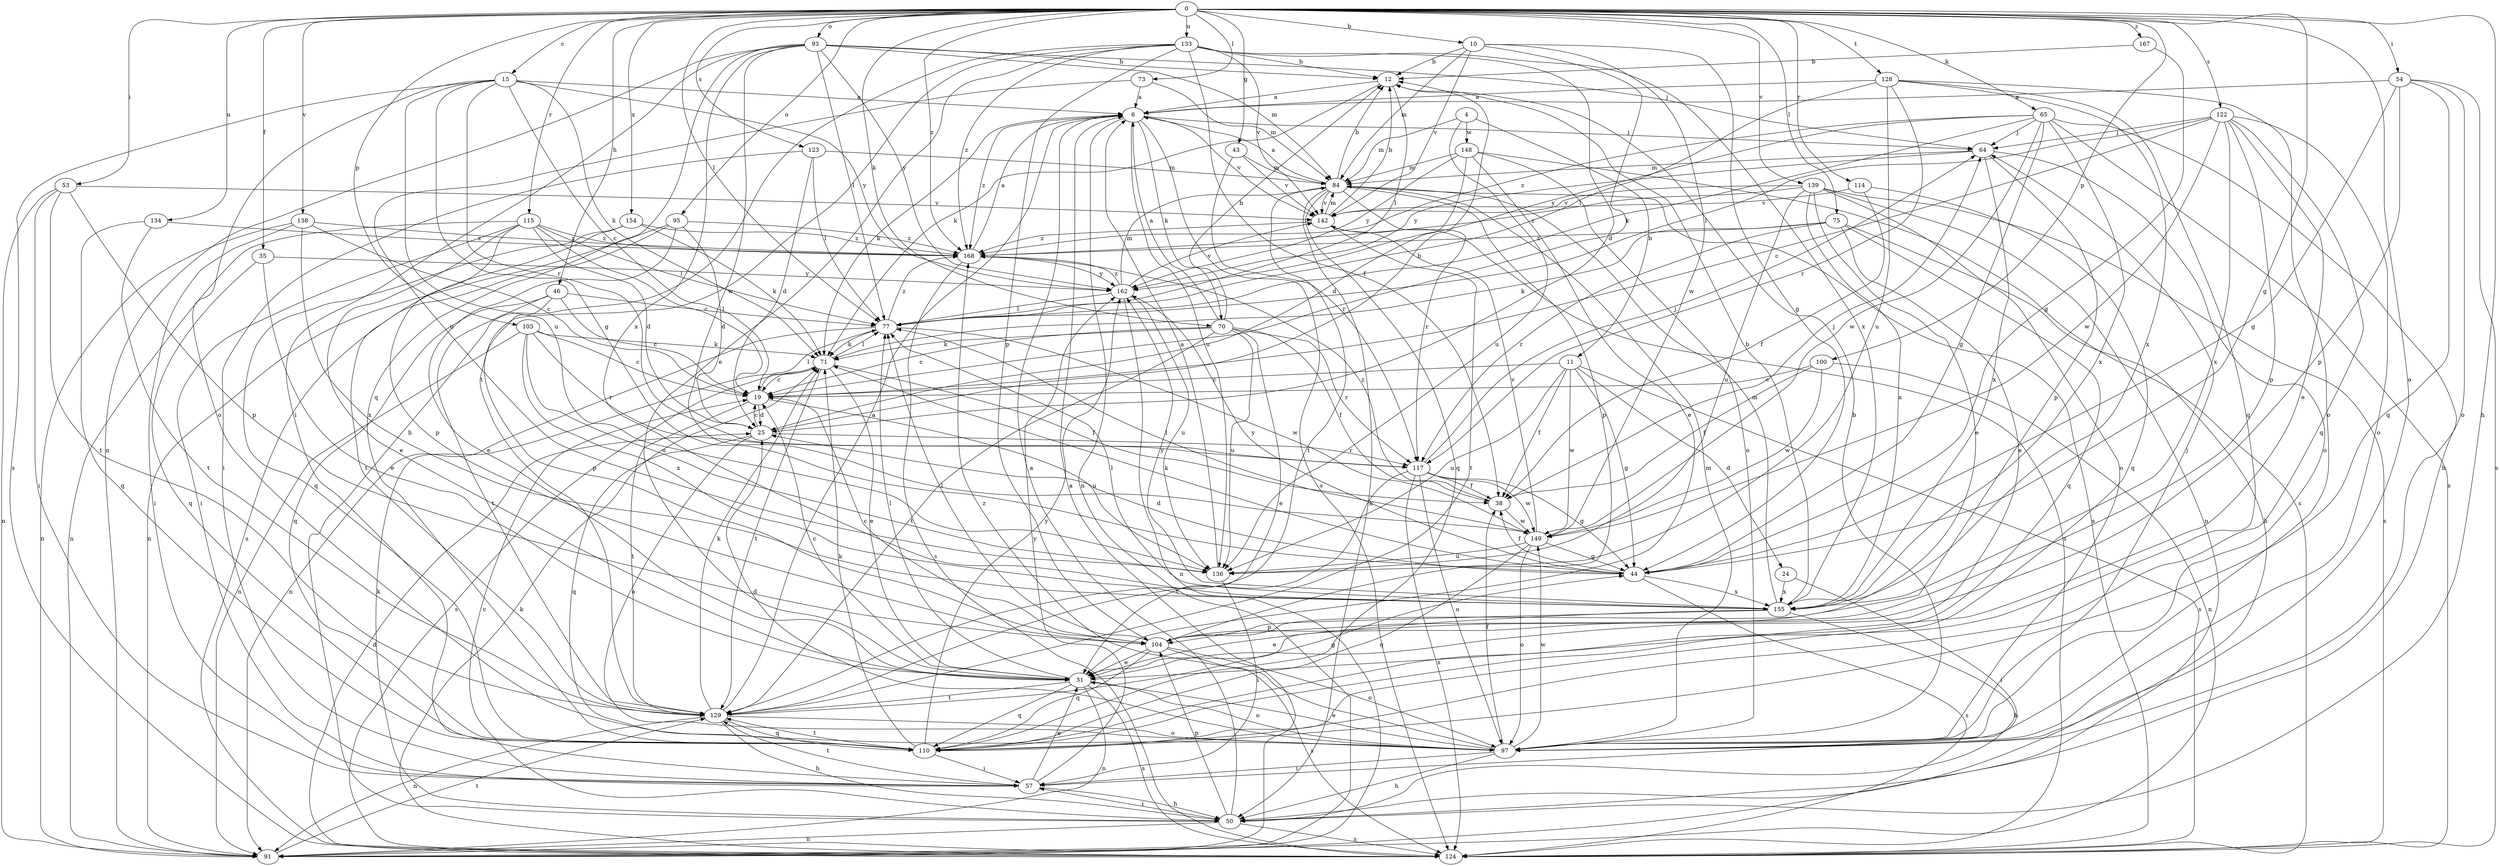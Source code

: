 strict digraph  {
0;
4;
6;
10;
11;
12;
15;
19;
24;
25;
31;
35;
38;
43;
44;
46;
50;
53;
54;
57;
64;
65;
70;
71;
73;
75;
77;
84;
91;
93;
95;
97;
100;
103;
104;
110;
114;
115;
117;
122;
123;
124;
128;
129;
133;
134;
136;
138;
139;
142;
148;
149;
154;
155;
162;
167;
168;
0 -> 10  [label=b];
0 -> 15  [label=c];
0 -> 35  [label=f];
0 -> 43  [label=g];
0 -> 44  [label=g];
0 -> 46  [label=h];
0 -> 50  [label=h];
0 -> 53  [label=i];
0 -> 54  [label=i];
0 -> 65  [label=k];
0 -> 70  [label=k];
0 -> 73  [label=l];
0 -> 75  [label=l];
0 -> 77  [label=l];
0 -> 93  [label=o];
0 -> 95  [label=o];
0 -> 97  [label=o];
0 -> 100  [label=p];
0 -> 103  [label=p];
0 -> 114  [label=r];
0 -> 115  [label=r];
0 -> 122  [label=s];
0 -> 123  [label=s];
0 -> 128  [label=t];
0 -> 133  [label=u];
0 -> 134  [label=u];
0 -> 138  [label=v];
0 -> 139  [label=v];
0 -> 154  [label=x];
0 -> 167  [label=z];
0 -> 168  [label=z];
4 -> 11  [label=b];
4 -> 84  [label=m];
4 -> 136  [label=u];
4 -> 148  [label=w];
6 -> 64  [label=j];
6 -> 70  [label=k];
6 -> 71  [label=k];
6 -> 91  [label=n];
6 -> 124  [label=s];
6 -> 136  [label=u];
6 -> 142  [label=v];
6 -> 168  [label=z];
10 -> 12  [label=b];
10 -> 19  [label=c];
10 -> 44  [label=g];
10 -> 84  [label=m];
10 -> 142  [label=v];
10 -> 149  [label=w];
11 -> 19  [label=c];
11 -> 24  [label=d];
11 -> 38  [label=f];
11 -> 44  [label=g];
11 -> 124  [label=s];
11 -> 136  [label=u];
11 -> 149  [label=w];
12 -> 6  [label=a];
12 -> 71  [label=k];
12 -> 77  [label=l];
15 -> 6  [label=a];
15 -> 19  [label=c];
15 -> 44  [label=g];
15 -> 71  [label=k];
15 -> 97  [label=o];
15 -> 117  [label=r];
15 -> 124  [label=s];
15 -> 136  [label=u];
15 -> 162  [label=y];
19 -> 25  [label=d];
19 -> 77  [label=l];
19 -> 129  [label=t];
19 -> 136  [label=u];
24 -> 57  [label=i];
24 -> 155  [label=x];
25 -> 12  [label=b];
25 -> 19  [label=c];
25 -> 97  [label=o];
25 -> 110  [label=q];
25 -> 117  [label=r];
31 -> 19  [label=c];
31 -> 77  [label=l];
31 -> 91  [label=n];
31 -> 97  [label=o];
31 -> 110  [label=q];
31 -> 124  [label=s];
31 -> 129  [label=t];
35 -> 31  [label=e];
35 -> 110  [label=q];
35 -> 162  [label=y];
38 -> 64  [label=j];
38 -> 149  [label=w];
38 -> 168  [label=z];
43 -> 84  [label=m];
43 -> 117  [label=r];
43 -> 142  [label=v];
44 -> 25  [label=d];
44 -> 38  [label=f];
44 -> 71  [label=k];
44 -> 124  [label=s];
44 -> 155  [label=x];
44 -> 162  [label=y];
46 -> 19  [label=c];
46 -> 77  [label=l];
46 -> 104  [label=p];
46 -> 110  [label=q];
46 -> 129  [label=t];
50 -> 6  [label=a];
50 -> 19  [label=c];
50 -> 57  [label=i];
50 -> 71  [label=k];
50 -> 91  [label=n];
50 -> 104  [label=p];
50 -> 124  [label=s];
53 -> 57  [label=i];
53 -> 91  [label=n];
53 -> 104  [label=p];
53 -> 129  [label=t];
53 -> 142  [label=v];
54 -> 6  [label=a];
54 -> 44  [label=g];
54 -> 97  [label=o];
54 -> 104  [label=p];
54 -> 110  [label=q];
54 -> 124  [label=s];
57 -> 31  [label=e];
57 -> 50  [label=h];
57 -> 129  [label=t];
57 -> 162  [label=y];
64 -> 84  [label=m];
64 -> 97  [label=o];
64 -> 104  [label=p];
64 -> 155  [label=x];
64 -> 162  [label=y];
65 -> 44  [label=g];
65 -> 50  [label=h];
65 -> 64  [label=j];
65 -> 77  [label=l];
65 -> 124  [label=s];
65 -> 149  [label=w];
65 -> 155  [label=x];
65 -> 162  [label=y];
65 -> 168  [label=z];
70 -> 6  [label=a];
70 -> 12  [label=b];
70 -> 19  [label=c];
70 -> 31  [label=e];
70 -> 38  [label=f];
70 -> 71  [label=k];
70 -> 117  [label=r];
70 -> 129  [label=t];
70 -> 136  [label=u];
71 -> 19  [label=c];
71 -> 31  [label=e];
71 -> 38  [label=f];
71 -> 77  [label=l];
71 -> 124  [label=s];
71 -> 129  [label=t];
73 -> 6  [label=a];
73 -> 84  [label=m];
73 -> 136  [label=u];
75 -> 31  [label=e];
75 -> 50  [label=h];
75 -> 71  [label=k];
75 -> 110  [label=q];
75 -> 117  [label=r];
75 -> 168  [label=z];
77 -> 71  [label=k];
77 -> 91  [label=n];
77 -> 149  [label=w];
77 -> 168  [label=z];
84 -> 6  [label=a];
84 -> 12  [label=b];
84 -> 50  [label=h];
84 -> 104  [label=p];
84 -> 110  [label=q];
84 -> 117  [label=r];
84 -> 124  [label=s];
84 -> 129  [label=t];
84 -> 142  [label=v];
91 -> 6  [label=a];
91 -> 129  [label=t];
93 -> 12  [label=b];
93 -> 57  [label=i];
93 -> 64  [label=j];
93 -> 77  [label=l];
93 -> 84  [label=m];
93 -> 91  [label=n];
93 -> 110  [label=q];
93 -> 149  [label=w];
93 -> 155  [label=x];
93 -> 162  [label=y];
95 -> 25  [label=d];
95 -> 31  [label=e];
95 -> 91  [label=n];
95 -> 124  [label=s];
95 -> 168  [label=z];
97 -> 12  [label=b];
97 -> 25  [label=d];
97 -> 31  [label=e];
97 -> 38  [label=f];
97 -> 50  [label=h];
97 -> 57  [label=i];
97 -> 64  [label=j];
97 -> 84  [label=m];
97 -> 149  [label=w];
97 -> 168  [label=z];
100 -> 19  [label=c];
100 -> 38  [label=f];
100 -> 91  [label=n];
100 -> 149  [label=w];
103 -> 19  [label=c];
103 -> 71  [label=k];
103 -> 91  [label=n];
103 -> 117  [label=r];
103 -> 136  [label=u];
103 -> 155  [label=x];
104 -> 19  [label=c];
104 -> 31  [label=e];
104 -> 77  [label=l];
104 -> 97  [label=o];
104 -> 110  [label=q];
104 -> 124  [label=s];
110 -> 57  [label=i];
110 -> 71  [label=k];
110 -> 129  [label=t];
110 -> 162  [label=y];
114 -> 38  [label=f];
114 -> 110  [label=q];
114 -> 142  [label=v];
115 -> 19  [label=c];
115 -> 25  [label=d];
115 -> 31  [label=e];
115 -> 57  [label=i];
115 -> 77  [label=l];
115 -> 91  [label=n];
115 -> 104  [label=p];
115 -> 168  [label=z];
117 -> 38  [label=f];
117 -> 44  [label=g];
117 -> 64  [label=j];
117 -> 97  [label=o];
117 -> 124  [label=s];
117 -> 129  [label=t];
117 -> 149  [label=w];
122 -> 19  [label=c];
122 -> 31  [label=e];
122 -> 64  [label=j];
122 -> 77  [label=l];
122 -> 97  [label=o];
122 -> 104  [label=p];
122 -> 110  [label=q];
122 -> 149  [label=w];
122 -> 155  [label=x];
123 -> 25  [label=d];
123 -> 57  [label=i];
123 -> 77  [label=l];
123 -> 84  [label=m];
124 -> 25  [label=d];
124 -> 71  [label=k];
128 -> 6  [label=a];
128 -> 77  [label=l];
128 -> 97  [label=o];
128 -> 110  [label=q];
128 -> 117  [label=r];
128 -> 136  [label=u];
128 -> 155  [label=x];
129 -> 6  [label=a];
129 -> 44  [label=g];
129 -> 50  [label=h];
129 -> 71  [label=k];
129 -> 91  [label=n];
129 -> 97  [label=o];
129 -> 110  [label=q];
133 -> 12  [label=b];
133 -> 25  [label=d];
133 -> 31  [label=e];
133 -> 38  [label=f];
133 -> 50  [label=h];
133 -> 104  [label=p];
133 -> 129  [label=t];
133 -> 142  [label=v];
133 -> 155  [label=x];
133 -> 168  [label=z];
134 -> 110  [label=q];
134 -> 129  [label=t];
134 -> 168  [label=z];
136 -> 6  [label=a];
136 -> 57  [label=i];
138 -> 19  [label=c];
138 -> 57  [label=i];
138 -> 91  [label=n];
138 -> 155  [label=x];
138 -> 168  [label=z];
139 -> 31  [label=e];
139 -> 91  [label=n];
139 -> 97  [label=o];
139 -> 124  [label=s];
139 -> 136  [label=u];
139 -> 142  [label=v];
139 -> 155  [label=x];
139 -> 168  [label=z];
142 -> 12  [label=b];
142 -> 84  [label=m];
142 -> 124  [label=s];
142 -> 129  [label=t];
142 -> 168  [label=z];
148 -> 25  [label=d];
148 -> 31  [label=e];
148 -> 84  [label=m];
148 -> 97  [label=o];
148 -> 124  [label=s];
148 -> 162  [label=y];
149 -> 44  [label=g];
149 -> 77  [label=l];
149 -> 97  [label=o];
149 -> 110  [label=q];
149 -> 136  [label=u];
149 -> 142  [label=v];
154 -> 71  [label=k];
154 -> 110  [label=q];
154 -> 129  [label=t];
154 -> 168  [label=z];
155 -> 12  [label=b];
155 -> 31  [label=e];
155 -> 50  [label=h];
155 -> 77  [label=l];
155 -> 84  [label=m];
155 -> 104  [label=p];
155 -> 162  [label=y];
162 -> 77  [label=l];
162 -> 84  [label=m];
162 -> 91  [label=n];
162 -> 136  [label=u];
162 -> 142  [label=v];
162 -> 168  [label=z];
167 -> 12  [label=b];
167 -> 44  [label=g];
168 -> 6  [label=a];
168 -> 124  [label=s];
168 -> 162  [label=y];
}
